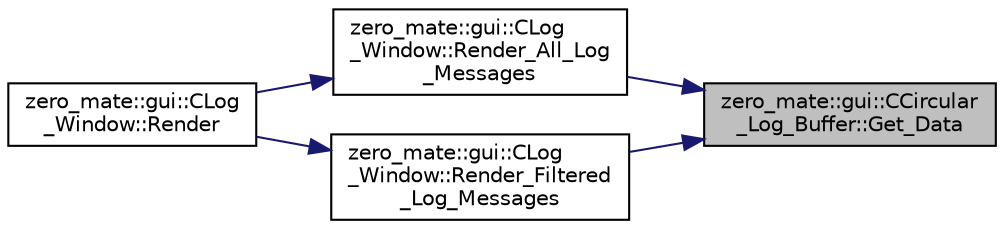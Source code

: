 digraph "zero_mate::gui::CCircular_Log_Buffer::Get_Data"
{
 // LATEX_PDF_SIZE
  bgcolor="transparent";
  edge [fontname="Helvetica",fontsize="10",labelfontname="Helvetica",labelfontsize="10"];
  node [fontname="Helvetica",fontsize="10",shape=record];
  rankdir="RL";
  Node1 [label="zero_mate::gui::CCircular\l_Log_Buffer::Get_Data",height=0.2,width=0.4,color="black", fillcolor="grey75", style="filled", fontcolor="black",tooltip=" "];
  Node1 -> Node2 [dir="back",color="midnightblue",fontsize="10",style="solid",fontname="Helvetica"];
  Node2 [label="zero_mate::gui::CLog\l_Window::Render_All_Log\l_Messages",height=0.2,width=0.4,color="black",URL="$classzero__mate_1_1gui_1_1CLog__Window.html#a67b875f7111438d9100d927992e27c4f",tooltip=" "];
  Node2 -> Node3 [dir="back",color="midnightblue",fontsize="10",style="solid",fontname="Helvetica"];
  Node3 [label="zero_mate::gui::CLog\l_Window::Render",height=0.2,width=0.4,color="black",URL="$classzero__mate_1_1gui_1_1CLog__Window.html#a679fe192aa1335396f06e63678bb71d5",tooltip=" "];
  Node1 -> Node4 [dir="back",color="midnightblue",fontsize="10",style="solid",fontname="Helvetica"];
  Node4 [label="zero_mate::gui::CLog\l_Window::Render_Filtered\l_Log_Messages",height=0.2,width=0.4,color="black",URL="$classzero__mate_1_1gui_1_1CLog__Window.html#adb7453fd69db4264b631251e48b68201",tooltip=" "];
  Node4 -> Node3 [dir="back",color="midnightblue",fontsize="10",style="solid",fontname="Helvetica"];
}
